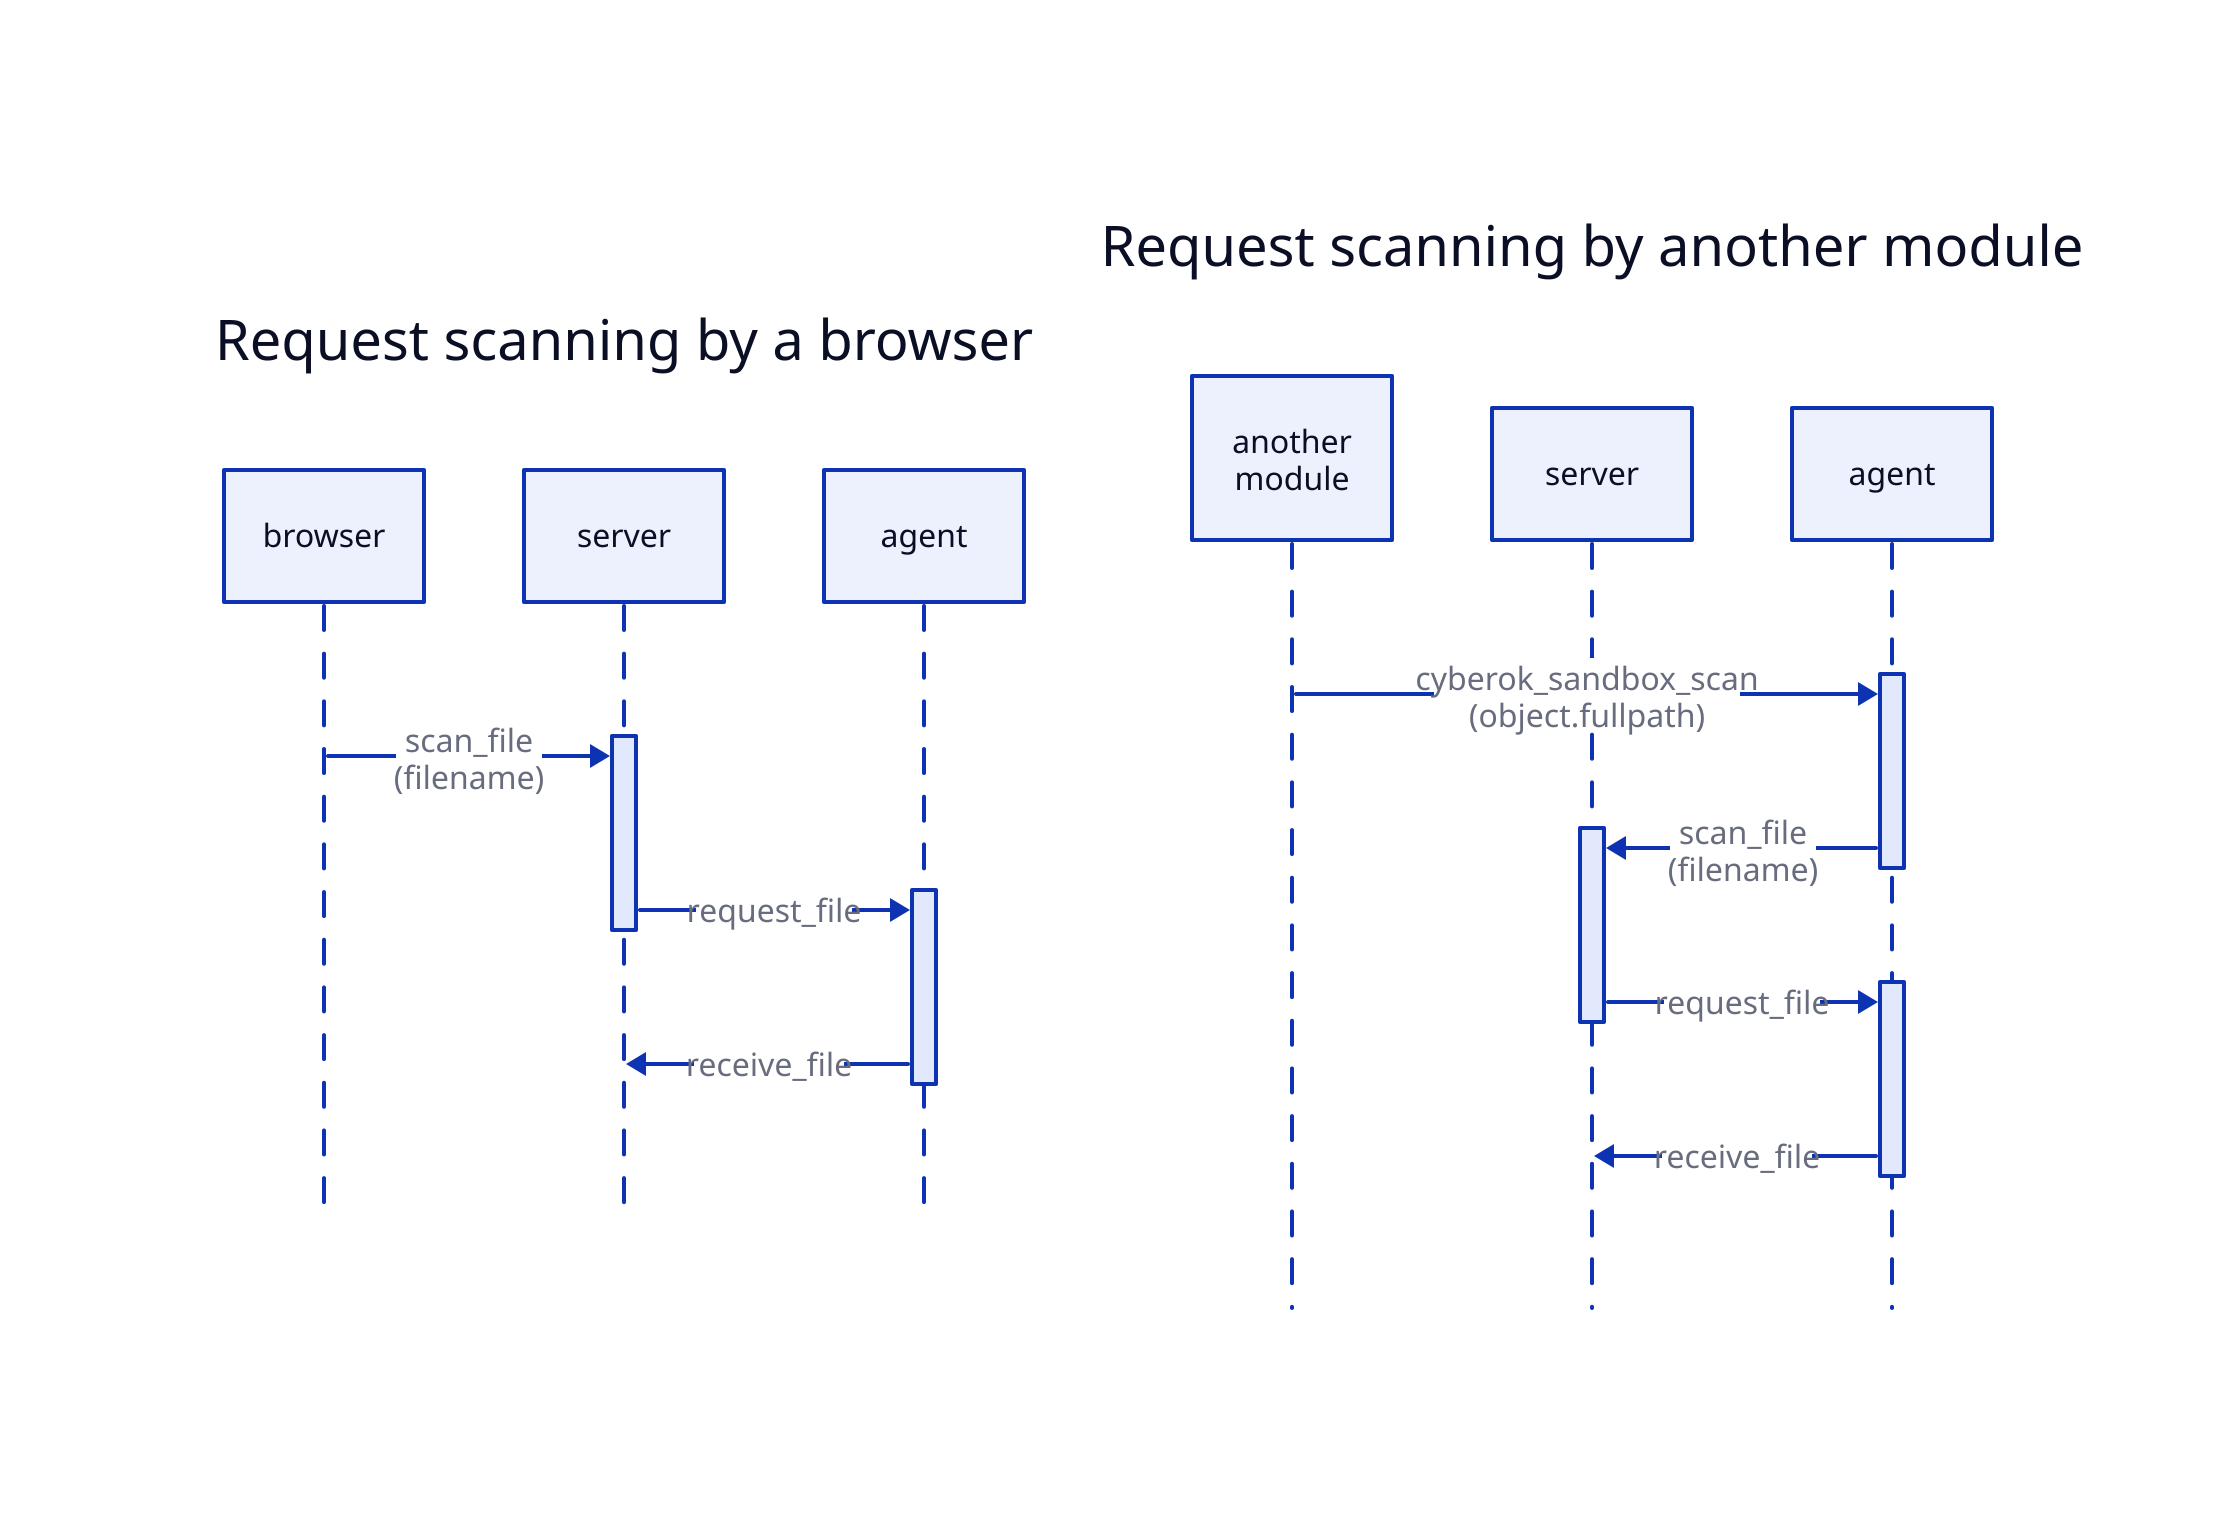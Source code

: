 Request scanning by a browser {
	shape: sequence_diagram
	browser; server; agent
	server.a <- browser: scan_file\n(filename) {style.bold: true}
	server.a -> agent.a: request_file
	server <- agent.a: receive_file
}

Request scanning by another module {
	shape: sequence_diagram
	module; server; agent
	agent.a <- module: cyberok_sandbox_scan\n(object.fullpath)
	server.a <- agent.a: scan_file\n(filename) {style.bold: true}
	server.a -> agent.b: request_file
	server <- agent.b: receive_file
	module: another\nmodule
}
